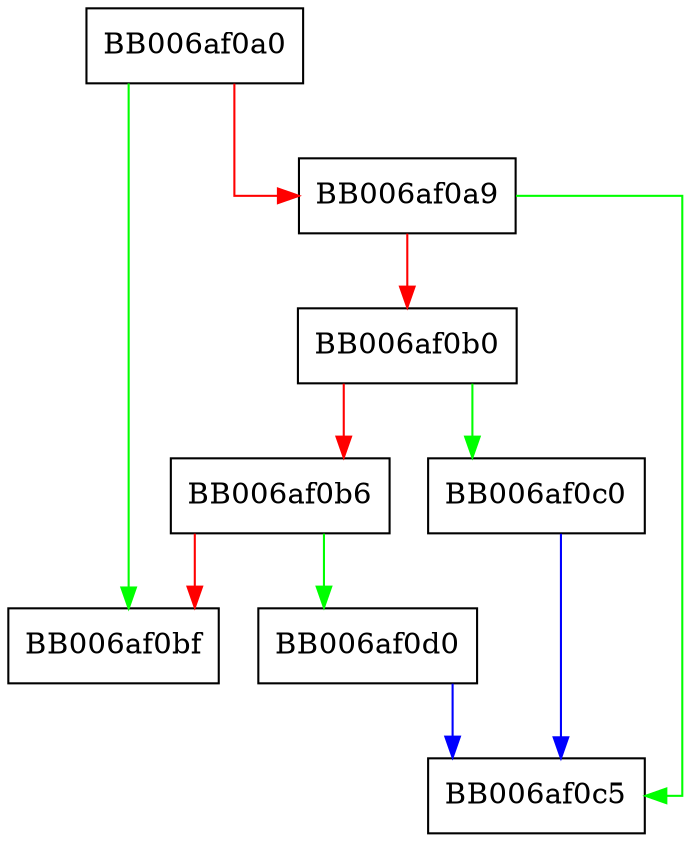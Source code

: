 digraph ec_to_type_specific_no_pub_der_does_selection {
  node [shape="box"];
  graph [splines=ortho];
  BB006af0a0 -> BB006af0bf [color="green"];
  BB006af0a0 -> BB006af0a9 [color="red"];
  BB006af0a9 -> BB006af0c5 [color="green"];
  BB006af0a9 -> BB006af0b0 [color="red"];
  BB006af0b0 -> BB006af0c0 [color="green"];
  BB006af0b0 -> BB006af0b6 [color="red"];
  BB006af0b6 -> BB006af0d0 [color="green"];
  BB006af0b6 -> BB006af0bf [color="red"];
  BB006af0c0 -> BB006af0c5 [color="blue"];
  BB006af0d0 -> BB006af0c5 [color="blue"];
}